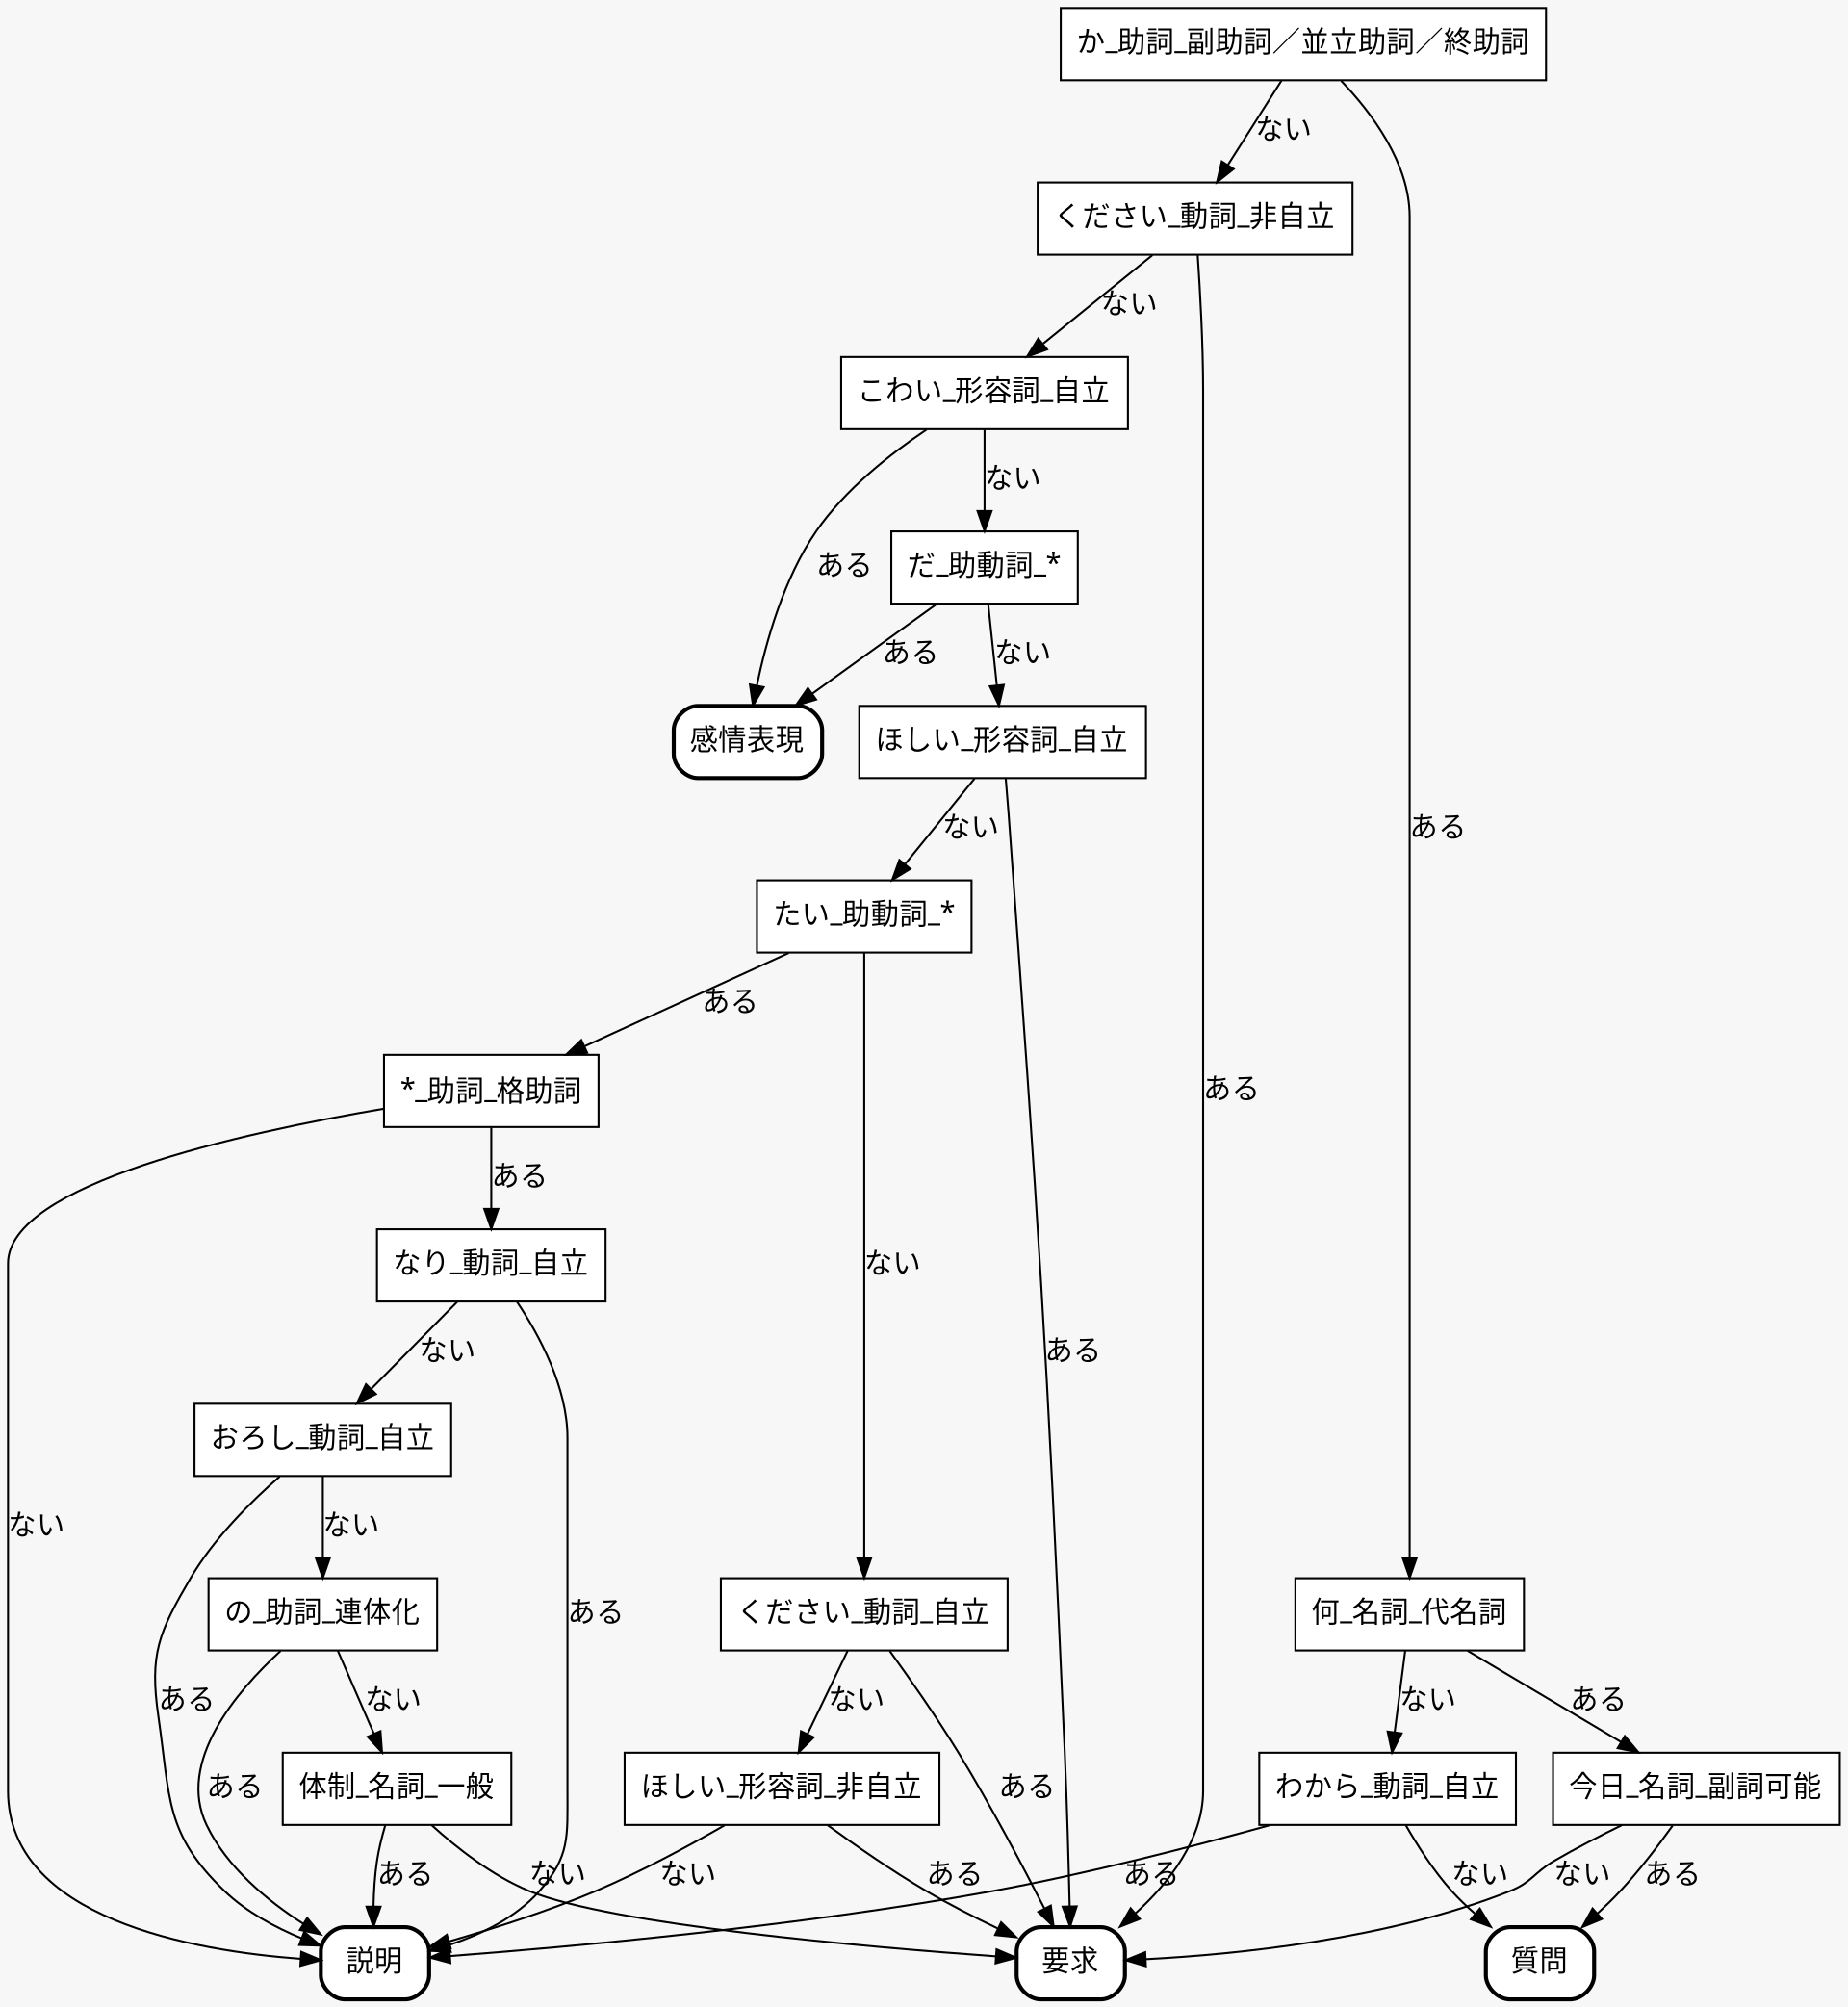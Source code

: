 digraph "../DecisionTree" {
	graph [bgcolor="#f7f7f7" encoding="utf-8" fontsize=18]
	node [fillcolor=white fontname="MS Gothic" shape=box]
	edge [fontname="MS Gothic"]
	"か_助詞_副助詞／並立助詞／終助詞" [shape=box style="solid,filled"]
	"ください_動詞_非自立" [shape=box style="solid,filled"]
	"こわい_形容詞_自立" [shape=box style="solid,filled"]
	"だ_助動詞_*" [shape=box style="solid,filled"]
	"ほしい_形容詞_自立" [shape=box style="solid,filled"]
	"たい_助動詞_*" [shape=box style="solid,filled"]
	"ください_動詞_自立" [shape=box style="solid,filled"]
	"ほしい_形容詞_非自立" [shape=box style="solid,filled"]
	"説明" [shape=box style="solid,filled,bold,rounded"]
	"要求" [shape=box style="solid,filled,bold,rounded"]
	"要求" [shape=box style="solid,filled,bold,rounded"]
	"*_助詞_格助詞" [shape=box style="solid,filled"]
	"説明" [shape=box style="solid,filled,bold,rounded"]
	"なり_動詞_自立" [shape=box style="solid,filled"]
	"おろし_動詞_自立" [shape=box style="solid,filled"]
	"の_助詞_連体化" [shape=box style="solid,filled"]
	"体制_名詞_一般" [shape=box style="solid,filled"]
	"要求" [shape=box style="solid,filled,bold,rounded"]
	"説明" [shape=box style="solid,filled,bold,rounded"]
	"説明" [shape=box style="solid,filled,bold,rounded"]
	"説明" [shape=box style="solid,filled,bold,rounded"]
	"説明" [shape=box style="solid,filled,bold,rounded"]
	"要求" [shape=box style="solid,filled,bold,rounded"]
	"感情表現" [shape=box style="solid,filled,bold,rounded"]
	"感情表現" [shape=box style="solid,filled,bold,rounded"]
	"要求" [shape=box style="solid,filled,bold,rounded"]
	"何_名詞_代名詞" [shape=box style="solid,filled"]
	"わから_動詞_自立" [shape=box style="solid,filled"]
	"質問" [shape=box style="solid,filled,bold,rounded"]
	"説明" [shape=box style="solid,filled,bold,rounded"]
	"今日_名詞_副詞可能" [shape=box style="solid,filled"]
	"要求" [shape=box style="solid,filled,bold,rounded"]
	"質問" [shape=box style="solid,filled,bold,rounded"]
	"か_助詞_副助詞／並立助詞／終助詞" -> "ください_動詞_非自立" [label="ない" arrowhead=normal]
	"ください_動詞_非自立" -> "こわい_形容詞_自立" [label="ない" arrowhead=normal]
	"こわい_形容詞_自立" -> "だ_助動詞_*" [label="ない" arrowhead=normal]
	"だ_助動詞_*" -> "ほしい_形容詞_自立" [label="ない" arrowhead=normal]
	"ほしい_形容詞_自立" -> "たい_助動詞_*" [label="ない" arrowhead=normal]
	"たい_助動詞_*" -> "ください_動詞_自立" [label="ない" arrowhead=normal]
	"ください_動詞_自立" -> "ほしい_形容詞_非自立" [label="ない" arrowhead=normal]
	"ほしい_形容詞_非自立" -> "説明" [label="ない" arrowhead=normal]
	"ほしい_形容詞_非自立" -> "要求" [label="ある" arrowhead=normal]
	"ください_動詞_自立" -> "要求" [label="ある" arrowhead=normal]
	"たい_助動詞_*" -> "*_助詞_格助詞" [label="ある" arrowhead=normal]
	"*_助詞_格助詞" -> "説明" [label="ない" arrowhead=normal]
	"*_助詞_格助詞" -> "なり_動詞_自立" [label="ある" arrowhead=normal]
	"なり_動詞_自立" -> "おろし_動詞_自立" [label="ない" arrowhead=normal]
	"おろし_動詞_自立" -> "の_助詞_連体化" [label="ない" arrowhead=normal]
	"の_助詞_連体化" -> "体制_名詞_一般" [label="ない" arrowhead=normal]
	"体制_名詞_一般" -> "要求" [label="ない" arrowhead=normal]
	"体制_名詞_一般" -> "説明" [label="ある" arrowhead=normal]
	"の_助詞_連体化" -> "説明" [label="ある" arrowhead=normal]
	"おろし_動詞_自立" -> "説明" [label="ある" arrowhead=normal]
	"なり_動詞_自立" -> "説明" [label="ある" arrowhead=normal]
	"ほしい_形容詞_自立" -> "要求" [label="ある" arrowhead=normal]
	"だ_助動詞_*" -> "感情表現" [label="ある" arrowhead=normal]
	"こわい_形容詞_自立" -> "感情表現" [label="ある" arrowhead=normal]
	"ください_動詞_非自立" -> "要求" [label="ある" arrowhead=normal]
	"か_助詞_副助詞／並立助詞／終助詞" -> "何_名詞_代名詞" [label="ある" arrowhead=normal]
	"何_名詞_代名詞" -> "わから_動詞_自立" [label="ない" arrowhead=normal]
	"わから_動詞_自立" -> "質問" [label="ない" arrowhead=normal]
	"わから_動詞_自立" -> "説明" [label="ある" arrowhead=normal]
	"何_名詞_代名詞" -> "今日_名詞_副詞可能" [label="ある" arrowhead=normal]
	"今日_名詞_副詞可能" -> "要求" [label="ない" arrowhead=normal]
	"今日_名詞_副詞可能" -> "質問" [label="ある" arrowhead=normal]
}
